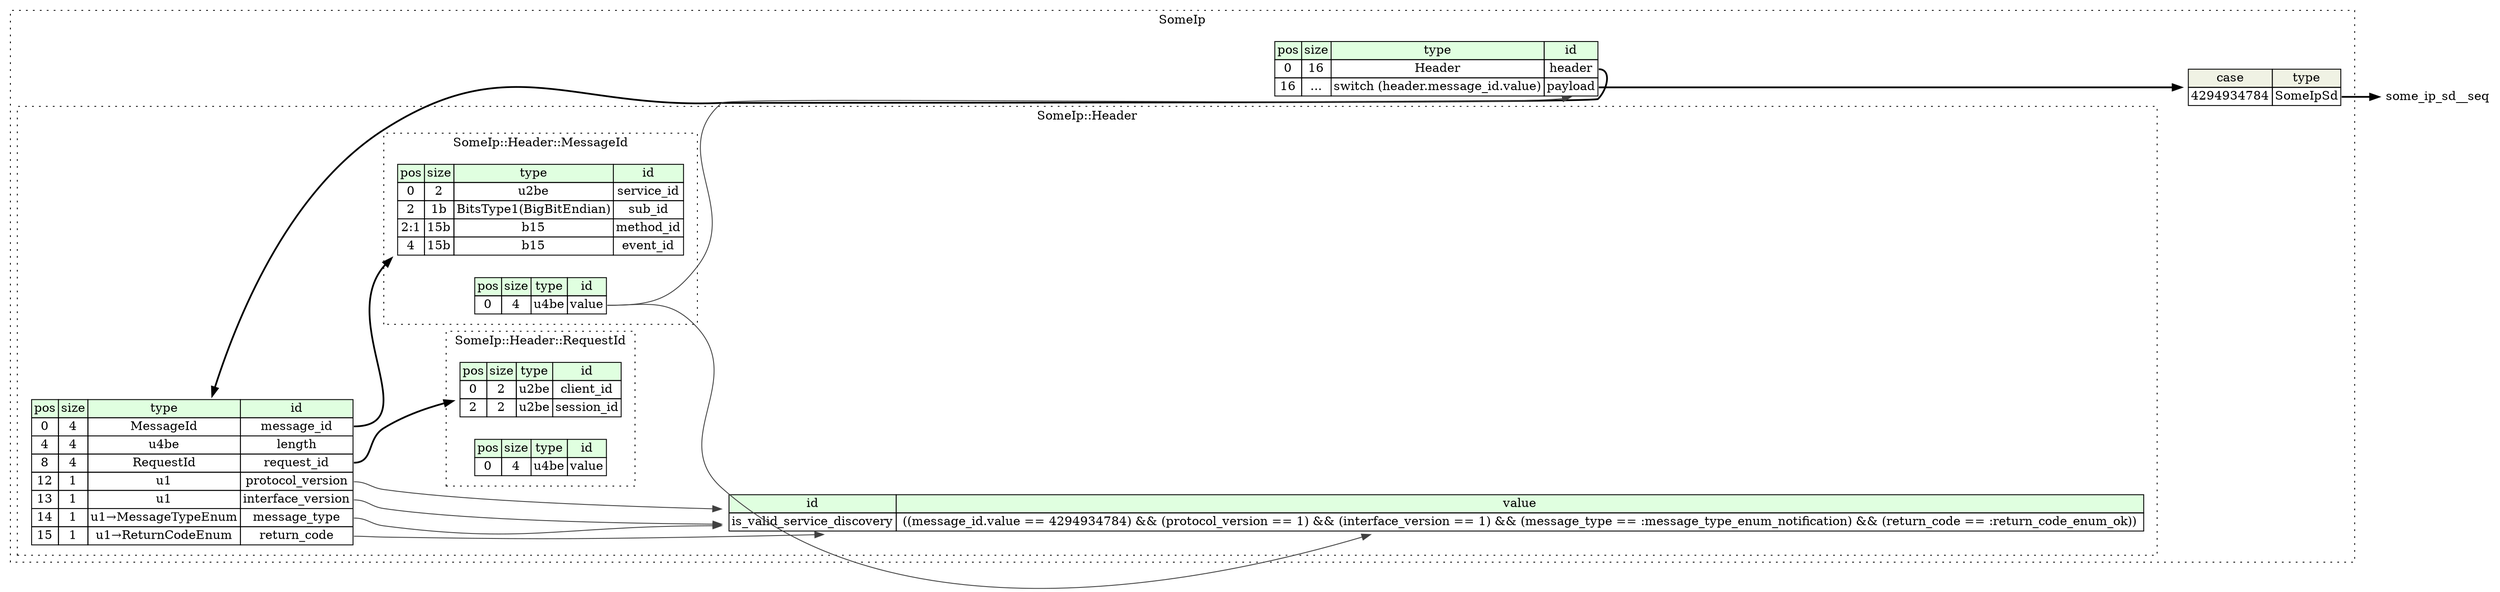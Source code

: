 digraph {
	rankdir=LR;
	node [shape=plaintext];
	subgraph cluster__some_ip {
		label="SomeIp";
		graph[style=dotted];

		some_ip__seq [label=<<TABLE BORDER="0" CELLBORDER="1" CELLSPACING="0">
			<TR><TD BGCOLOR="#E0FFE0">pos</TD><TD BGCOLOR="#E0FFE0">size</TD><TD BGCOLOR="#E0FFE0">type</TD><TD BGCOLOR="#E0FFE0">id</TD></TR>
			<TR><TD PORT="header_pos">0</TD><TD PORT="header_size">16</TD><TD>Header</TD><TD PORT="header_type">header</TD></TR>
			<TR><TD PORT="payload_pos">16</TD><TD PORT="payload_size">...</TD><TD>switch (header.message_id.value)</TD><TD PORT="payload_type">payload</TD></TR>
		</TABLE>>];
some_ip__seq_payload_switch [label=<<TABLE BORDER="0" CELLBORDER="1" CELLSPACING="0">
	<TR><TD BGCOLOR="#F0F2E4">case</TD><TD BGCOLOR="#F0F2E4">type</TD></TR>
	<TR><TD>4294934784</TD><TD PORT="case0">SomeIpSd</TD></TR>
</TABLE>>];
		subgraph cluster__header {
			label="SomeIp::Header";
			graph[style=dotted];

			header__seq [label=<<TABLE BORDER="0" CELLBORDER="1" CELLSPACING="0">
				<TR><TD BGCOLOR="#E0FFE0">pos</TD><TD BGCOLOR="#E0FFE0">size</TD><TD BGCOLOR="#E0FFE0">type</TD><TD BGCOLOR="#E0FFE0">id</TD></TR>
				<TR><TD PORT="message_id_pos">0</TD><TD PORT="message_id_size">4</TD><TD>MessageId</TD><TD PORT="message_id_type">message_id</TD></TR>
				<TR><TD PORT="length_pos">4</TD><TD PORT="length_size">4</TD><TD>u4be</TD><TD PORT="length_type">length</TD></TR>
				<TR><TD PORT="request_id_pos">8</TD><TD PORT="request_id_size">4</TD><TD>RequestId</TD><TD PORT="request_id_type">request_id</TD></TR>
				<TR><TD PORT="protocol_version_pos">12</TD><TD PORT="protocol_version_size">1</TD><TD>u1</TD><TD PORT="protocol_version_type">protocol_version</TD></TR>
				<TR><TD PORT="interface_version_pos">13</TD><TD PORT="interface_version_size">1</TD><TD>u1</TD><TD PORT="interface_version_type">interface_version</TD></TR>
				<TR><TD PORT="message_type_pos">14</TD><TD PORT="message_type_size">1</TD><TD>u1→MessageTypeEnum</TD><TD PORT="message_type_type">message_type</TD></TR>
				<TR><TD PORT="return_code_pos">15</TD><TD PORT="return_code_size">1</TD><TD>u1→ReturnCodeEnum</TD><TD PORT="return_code_type">return_code</TD></TR>
			</TABLE>>];
			header__inst__is_valid_service_discovery [label=<<TABLE BORDER="0" CELLBORDER="1" CELLSPACING="0">
				<TR><TD BGCOLOR="#E0FFE0">id</TD><TD BGCOLOR="#E0FFE0">value</TD></TR>
				<TR><TD>is_valid_service_discovery</TD><TD> ((message_id.value == 4294934784) &amp;&amp; (protocol_version == 1) &amp;&amp; (interface_version == 1) &amp;&amp; (message_type == :message_type_enum_notification) &amp;&amp; (return_code == :return_code_enum_ok)) </TD></TR>
			</TABLE>>];
			subgraph cluster__message_id {
				label="SomeIp::Header::MessageId";
				graph[style=dotted];

				message_id__seq [label=<<TABLE BORDER="0" CELLBORDER="1" CELLSPACING="0">
					<TR><TD BGCOLOR="#E0FFE0">pos</TD><TD BGCOLOR="#E0FFE0">size</TD><TD BGCOLOR="#E0FFE0">type</TD><TD BGCOLOR="#E0FFE0">id</TD></TR>
					<TR><TD PORT="service_id_pos">0</TD><TD PORT="service_id_size">2</TD><TD>u2be</TD><TD PORT="service_id_type">service_id</TD></TR>
					<TR><TD PORT="sub_id_pos">2</TD><TD PORT="sub_id_size">1b</TD><TD>BitsType1(BigBitEndian)</TD><TD PORT="sub_id_type">sub_id</TD></TR>
					<TR><TD PORT="method_id_pos">2:1</TD><TD PORT="method_id_size">15b</TD><TD>b15</TD><TD PORT="method_id_type">method_id</TD></TR>
					<TR><TD PORT="event_id_pos">4</TD><TD PORT="event_id_size">15b</TD><TD>b15</TD><TD PORT="event_id_type">event_id</TD></TR>
				</TABLE>>];
				message_id__inst__value [label=<<TABLE BORDER="0" CELLBORDER="1" CELLSPACING="0">
					<TR><TD BGCOLOR="#E0FFE0">pos</TD><TD BGCOLOR="#E0FFE0">size</TD><TD BGCOLOR="#E0FFE0">type</TD><TD BGCOLOR="#E0FFE0">id</TD></TR>
					<TR><TD PORT="value_pos">0</TD><TD PORT="value_size">4</TD><TD>u4be</TD><TD PORT="value_type">value</TD></TR>
				</TABLE>>];
			}
			subgraph cluster__request_id {
				label="SomeIp::Header::RequestId";
				graph[style=dotted];

				request_id__seq [label=<<TABLE BORDER="0" CELLBORDER="1" CELLSPACING="0">
					<TR><TD BGCOLOR="#E0FFE0">pos</TD><TD BGCOLOR="#E0FFE0">size</TD><TD BGCOLOR="#E0FFE0">type</TD><TD BGCOLOR="#E0FFE0">id</TD></TR>
					<TR><TD PORT="client_id_pos">0</TD><TD PORT="client_id_size">2</TD><TD>u2be</TD><TD PORT="client_id_type">client_id</TD></TR>
					<TR><TD PORT="session_id_pos">2</TD><TD PORT="session_id_size">2</TD><TD>u2be</TD><TD PORT="session_id_type">session_id</TD></TR>
				</TABLE>>];
				request_id__inst__value [label=<<TABLE BORDER="0" CELLBORDER="1" CELLSPACING="0">
					<TR><TD BGCOLOR="#E0FFE0">pos</TD><TD BGCOLOR="#E0FFE0">size</TD><TD BGCOLOR="#E0FFE0">type</TD><TD BGCOLOR="#E0FFE0">id</TD></TR>
					<TR><TD PORT="value_pos">0</TD><TD PORT="value_size">4</TD><TD>u4be</TD><TD PORT="value_type">value</TD></TR>
				</TABLE>>];
			}
		}
	}
	some_ip__seq:header_type -> header__seq [style=bold];
	some_ip__seq:payload_type -> some_ip__seq_payload_switch [style=bold];
	some_ip__seq_payload_switch:case0 -> some_ip_sd__seq [style=bold];
	message_id__inst__value:value_type -> some_ip__seq:payload_type [color="#404040"];
	header__seq:message_id_type -> message_id__seq [style=bold];
	header__seq:request_id_type -> request_id__seq [style=bold];
	message_id__inst__value:value_type -> header__inst__is_valid_service_discovery [color="#404040"];
	header__seq:protocol_version_type -> header__inst__is_valid_service_discovery [color="#404040"];
	header__seq:interface_version_type -> header__inst__is_valid_service_discovery [color="#404040"];
	header__seq:message_type_type -> header__inst__is_valid_service_discovery [color="#404040"];
	header__seq:return_code_type -> header__inst__is_valid_service_discovery [color="#404040"];
}
